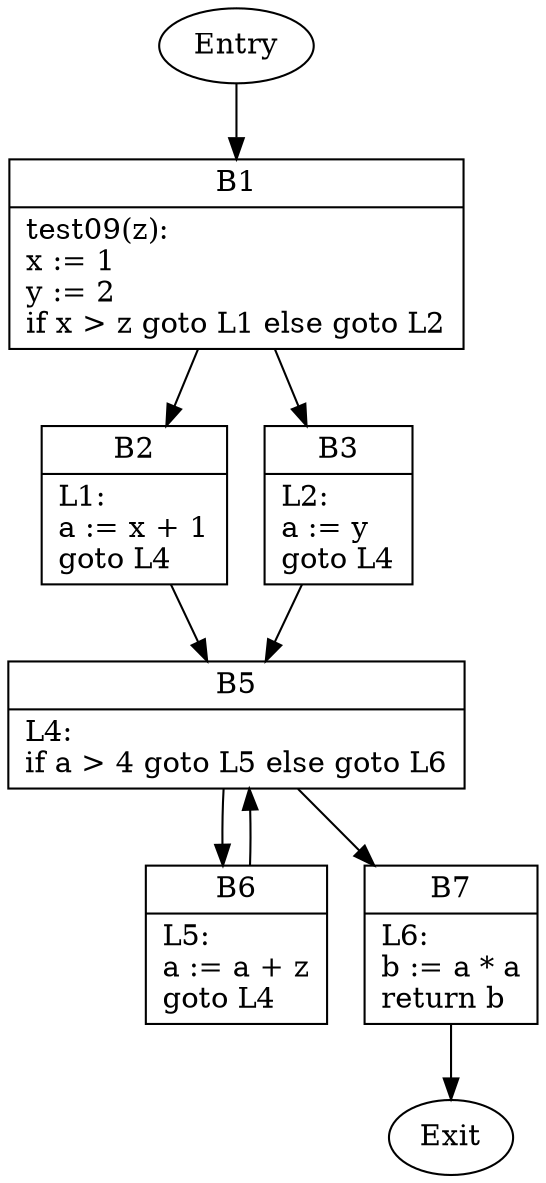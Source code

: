 digraph CFG {
    B1 [shape=record label="{B1|test09(z):\lx := 1\ly := 2\lif x \> z goto L1 else goto L2\l}"];
    B2 [shape=record label="{B2|L1:\la := x + 1\lgoto L4\l}"];
    B3 [shape=record label="{B3|L2:\la := y\lgoto L4\l}"];
    B5 [shape=record label="{B5|L4:\lif a \> 4 goto L5 else goto L6\l}"];
    B6 [shape=record label="{B6|L5:\la := a + z\lgoto L4\l}"];
    B7 [shape=record label="{B7|L6:\lb := a * a\lreturn b\l}"];
    Entry -> B1;
    B1 -> B2;
    B1 -> B3;
    B2 -> B5;
    B3 -> B5;
    B5 -> B6;
    B5 -> B7;
    B6 -> B5;
    B7 -> Exit;
}
